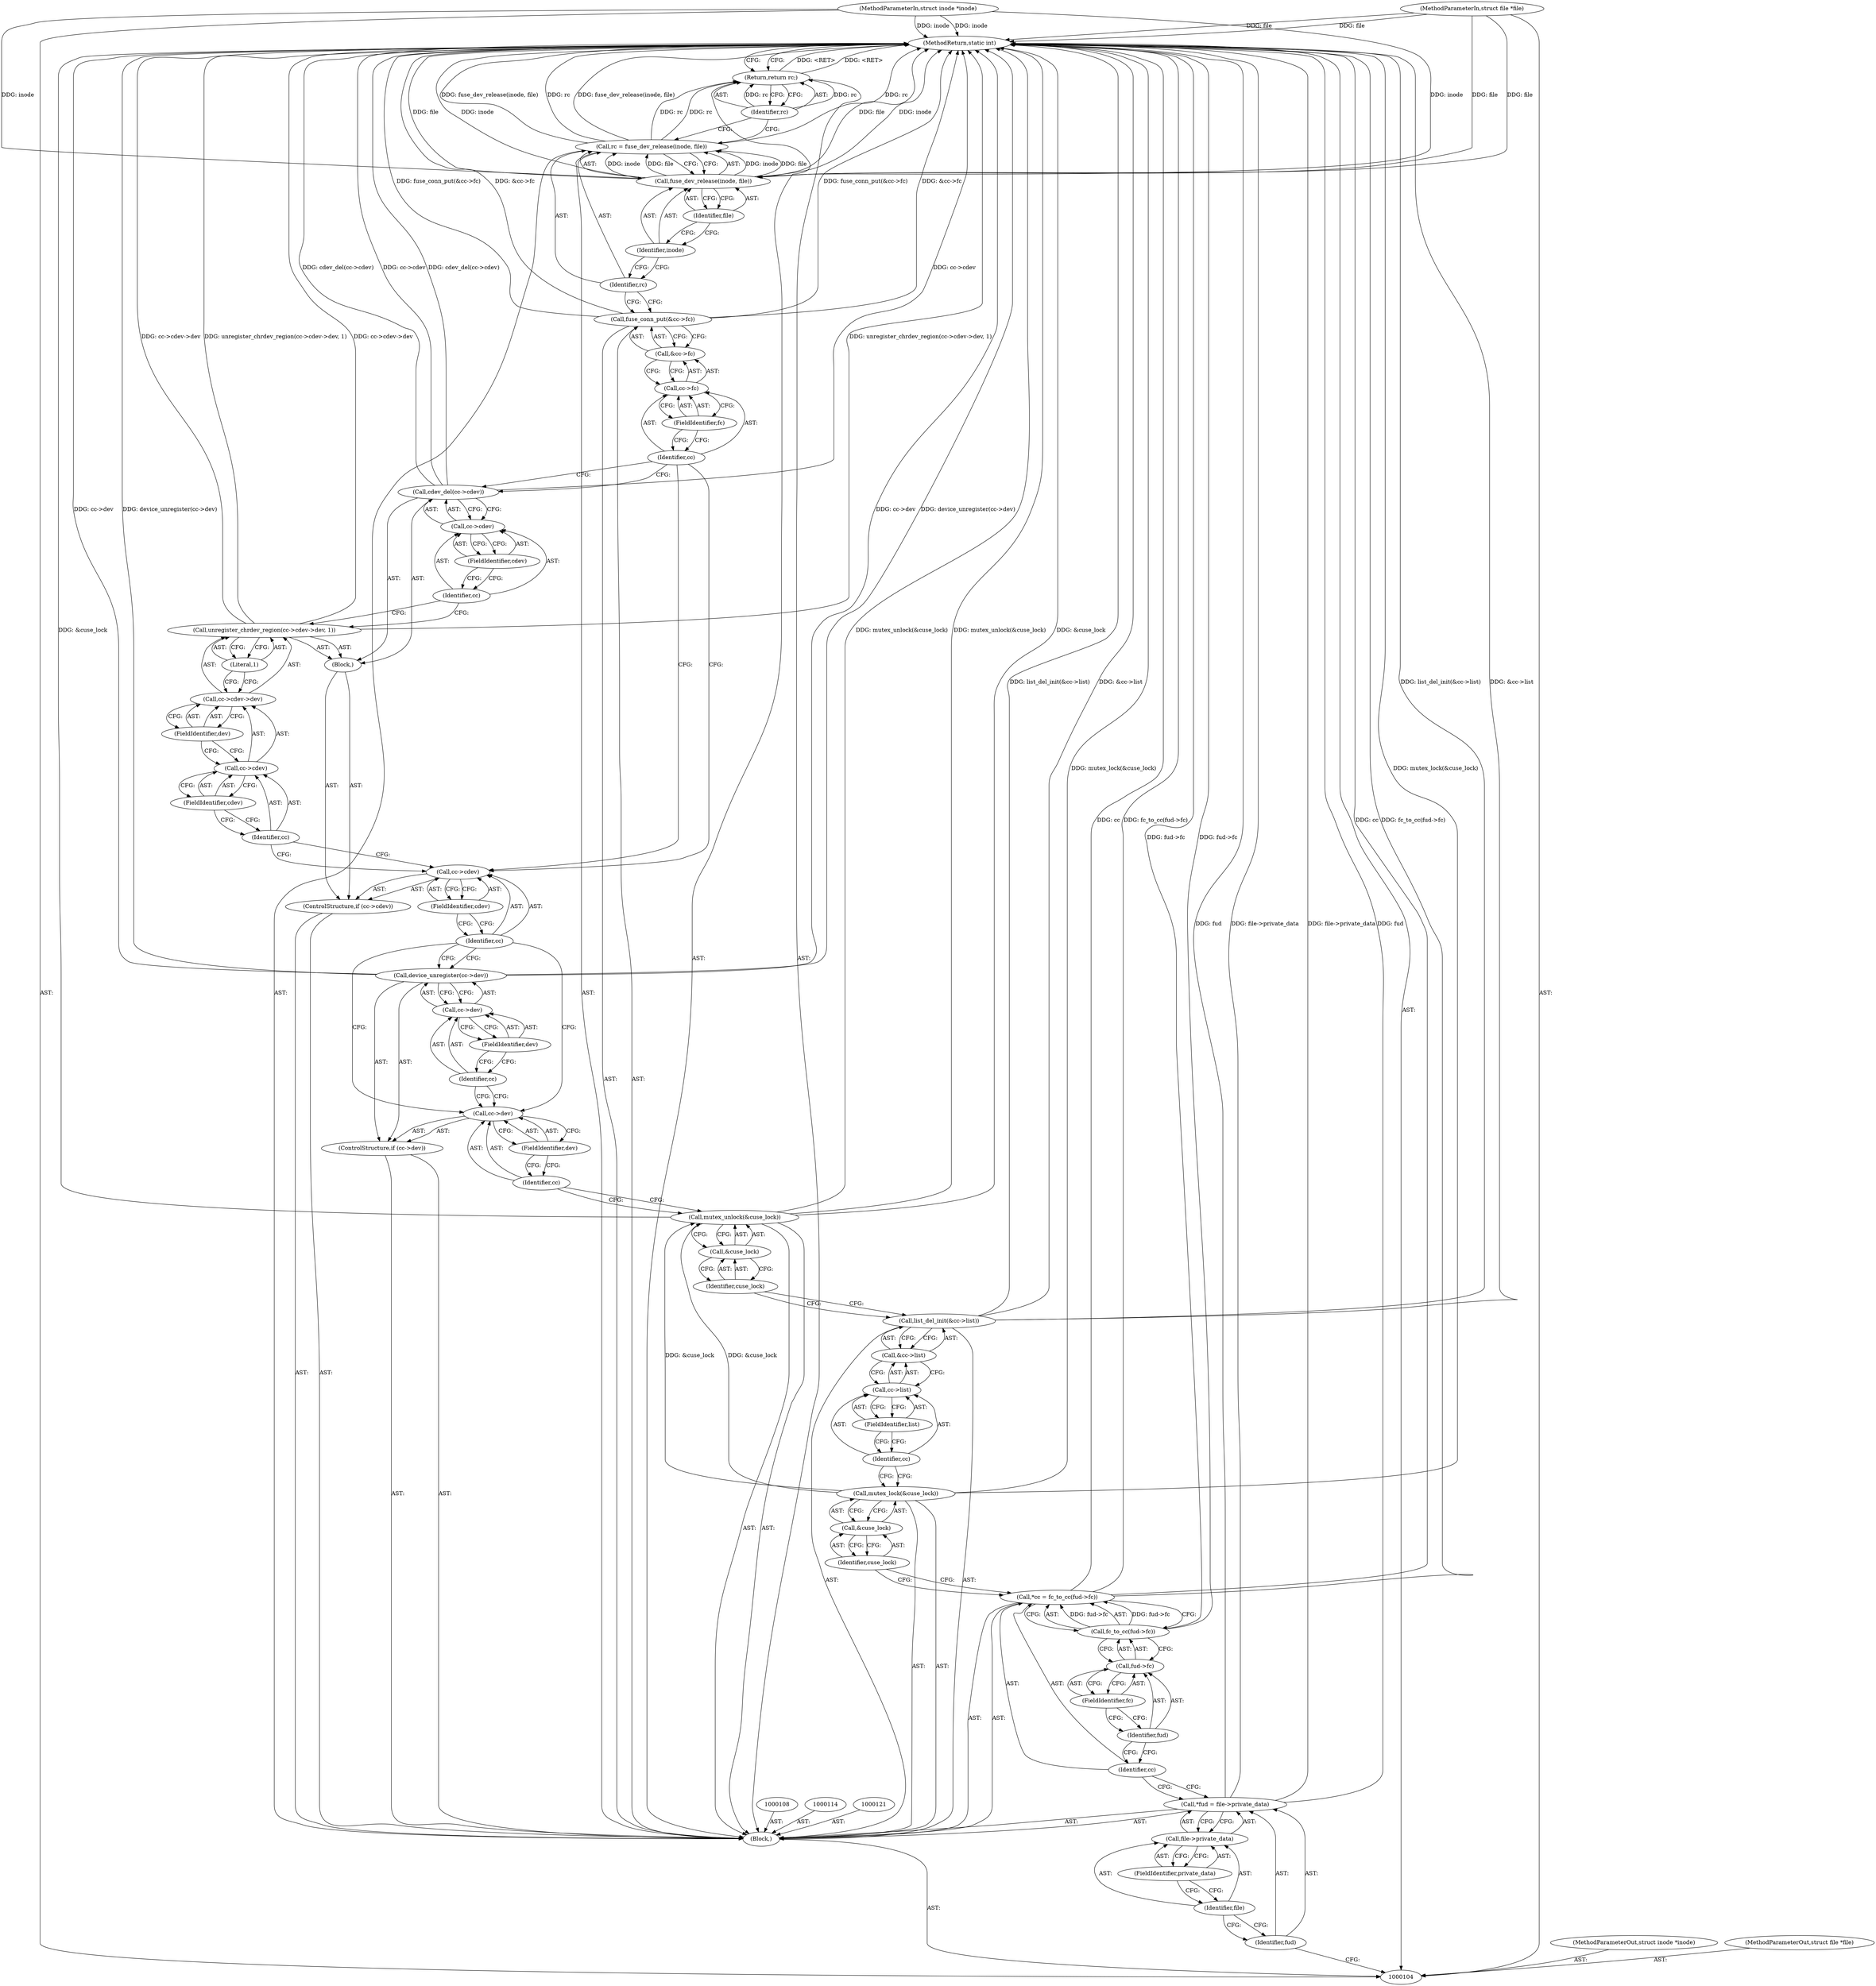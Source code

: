 digraph "0_linux_2c5816b4beccc8ba709144539f6fdd764f8fa49c" {
"1000169" [label="(MethodReturn,static int)"];
"1000105" [label="(MethodParameterIn,struct inode *inode)"];
"1000231" [label="(MethodParameterOut,struct inode *inode)"];
"1000106" [label="(MethodParameterIn,struct file *file)"];
"1000232" [label="(MethodParameterOut,struct file *file)"];
"1000130" [label="(Call,mutex_unlock(&cuse_lock))"];
"1000131" [label="(Call,&cuse_lock)"];
"1000132" [label="(Identifier,cuse_lock)"];
"1000133" [label="(ControlStructure,if (cc->dev))"];
"1000134" [label="(Call,cc->dev)"];
"1000135" [label="(Identifier,cc)"];
"1000136" [label="(FieldIdentifier,dev)"];
"1000137" [label="(Call,device_unregister(cc->dev))"];
"1000138" [label="(Call,cc->dev)"];
"1000139" [label="(Identifier,cc)"];
"1000140" [label="(FieldIdentifier,dev)"];
"1000141" [label="(ControlStructure,if (cc->cdev))"];
"1000145" [label="(Block,)"];
"1000142" [label="(Call,cc->cdev)"];
"1000143" [label="(Identifier,cc)"];
"1000144" [label="(FieldIdentifier,cdev)"];
"1000147" [label="(Call,cc->cdev->dev)"];
"1000148" [label="(Call,cc->cdev)"];
"1000149" [label="(Identifier,cc)"];
"1000146" [label="(Call,unregister_chrdev_region(cc->cdev->dev, 1))"];
"1000150" [label="(FieldIdentifier,cdev)"];
"1000151" [label="(FieldIdentifier,dev)"];
"1000152" [label="(Literal,1)"];
"1000154" [label="(Call,cc->cdev)"];
"1000155" [label="(Identifier,cc)"];
"1000156" [label="(FieldIdentifier,cdev)"];
"1000153" [label="(Call,cdev_del(cc->cdev))"];
"1000107" [label="(Block,)"];
"1000157" [label="(Call,fuse_conn_put(&cc->fc))"];
"1000158" [label="(Call,&cc->fc)"];
"1000159" [label="(Call,cc->fc)"];
"1000160" [label="(Identifier,cc)"];
"1000161" [label="(FieldIdentifier,fc)"];
"1000162" [label="(Call,rc = fuse_dev_release(inode, file))"];
"1000163" [label="(Identifier,rc)"];
"1000165" [label="(Identifier,inode)"];
"1000166" [label="(Identifier,file)"];
"1000164" [label="(Call,fuse_dev_release(inode, file))"];
"1000167" [label="(Return,return rc;)"];
"1000168" [label="(Identifier,rc)"];
"1000109" [label="(Call,*fud = file->private_data)"];
"1000110" [label="(Identifier,fud)"];
"1000111" [label="(Call,file->private_data)"];
"1000112" [label="(Identifier,file)"];
"1000113" [label="(FieldIdentifier,private_data)"];
"1000115" [label="(Call,*cc = fc_to_cc(fud->fc))"];
"1000116" [label="(Identifier,cc)"];
"1000117" [label="(Call,fc_to_cc(fud->fc))"];
"1000118" [label="(Call,fud->fc)"];
"1000119" [label="(Identifier,fud)"];
"1000120" [label="(FieldIdentifier,fc)"];
"1000122" [label="(Call,mutex_lock(&cuse_lock))"];
"1000123" [label="(Call,&cuse_lock)"];
"1000124" [label="(Identifier,cuse_lock)"];
"1000125" [label="(Call,list_del_init(&cc->list))"];
"1000126" [label="(Call,&cc->list)"];
"1000127" [label="(Call,cc->list)"];
"1000128" [label="(Identifier,cc)"];
"1000129" [label="(FieldIdentifier,list)"];
"1000169" -> "1000104"  [label="AST: "];
"1000169" -> "1000167"  [label="CFG: "];
"1000115" -> "1000169"  [label="DDG: fc_to_cc(fud->fc)"];
"1000115" -> "1000169"  [label="DDG: cc"];
"1000125" -> "1000169"  [label="DDG: list_del_init(&cc->list)"];
"1000125" -> "1000169"  [label="DDG: &cc->list"];
"1000157" -> "1000169"  [label="DDG: fuse_conn_put(&cc->fc)"];
"1000157" -> "1000169"  [label="DDG: &cc->fc"];
"1000105" -> "1000169"  [label="DDG: inode"];
"1000164" -> "1000169"  [label="DDG: file"];
"1000164" -> "1000169"  [label="DDG: inode"];
"1000153" -> "1000169"  [label="DDG: cdev_del(cc->cdev)"];
"1000153" -> "1000169"  [label="DDG: cc->cdev"];
"1000117" -> "1000169"  [label="DDG: fud->fc"];
"1000109" -> "1000169"  [label="DDG: fud"];
"1000109" -> "1000169"  [label="DDG: file->private_data"];
"1000122" -> "1000169"  [label="DDG: mutex_lock(&cuse_lock)"];
"1000137" -> "1000169"  [label="DDG: cc->dev"];
"1000137" -> "1000169"  [label="DDG: device_unregister(cc->dev)"];
"1000130" -> "1000169"  [label="DDG: mutex_unlock(&cuse_lock)"];
"1000130" -> "1000169"  [label="DDG: &cuse_lock"];
"1000162" -> "1000169"  [label="DDG: fuse_dev_release(inode, file)"];
"1000162" -> "1000169"  [label="DDG: rc"];
"1000146" -> "1000169"  [label="DDG: unregister_chrdev_region(cc->cdev->dev, 1)"];
"1000146" -> "1000169"  [label="DDG: cc->cdev->dev"];
"1000106" -> "1000169"  [label="DDG: file"];
"1000167" -> "1000169"  [label="DDG: <RET>"];
"1000105" -> "1000104"  [label="AST: "];
"1000105" -> "1000169"  [label="DDG: inode"];
"1000105" -> "1000164"  [label="DDG: inode"];
"1000231" -> "1000104"  [label="AST: "];
"1000106" -> "1000104"  [label="AST: "];
"1000106" -> "1000169"  [label="DDG: file"];
"1000106" -> "1000164"  [label="DDG: file"];
"1000232" -> "1000104"  [label="AST: "];
"1000130" -> "1000107"  [label="AST: "];
"1000130" -> "1000131"  [label="CFG: "];
"1000131" -> "1000130"  [label="AST: "];
"1000135" -> "1000130"  [label="CFG: "];
"1000130" -> "1000169"  [label="DDG: mutex_unlock(&cuse_lock)"];
"1000130" -> "1000169"  [label="DDG: &cuse_lock"];
"1000122" -> "1000130"  [label="DDG: &cuse_lock"];
"1000131" -> "1000130"  [label="AST: "];
"1000131" -> "1000132"  [label="CFG: "];
"1000132" -> "1000131"  [label="AST: "];
"1000130" -> "1000131"  [label="CFG: "];
"1000132" -> "1000131"  [label="AST: "];
"1000132" -> "1000125"  [label="CFG: "];
"1000131" -> "1000132"  [label="CFG: "];
"1000133" -> "1000107"  [label="AST: "];
"1000134" -> "1000133"  [label="AST: "];
"1000137" -> "1000133"  [label="AST: "];
"1000134" -> "1000133"  [label="AST: "];
"1000134" -> "1000136"  [label="CFG: "];
"1000135" -> "1000134"  [label="AST: "];
"1000136" -> "1000134"  [label="AST: "];
"1000139" -> "1000134"  [label="CFG: "];
"1000143" -> "1000134"  [label="CFG: "];
"1000135" -> "1000134"  [label="AST: "];
"1000135" -> "1000130"  [label="CFG: "];
"1000136" -> "1000135"  [label="CFG: "];
"1000136" -> "1000134"  [label="AST: "];
"1000136" -> "1000135"  [label="CFG: "];
"1000134" -> "1000136"  [label="CFG: "];
"1000137" -> "1000133"  [label="AST: "];
"1000137" -> "1000138"  [label="CFG: "];
"1000138" -> "1000137"  [label="AST: "];
"1000143" -> "1000137"  [label="CFG: "];
"1000137" -> "1000169"  [label="DDG: cc->dev"];
"1000137" -> "1000169"  [label="DDG: device_unregister(cc->dev)"];
"1000138" -> "1000137"  [label="AST: "];
"1000138" -> "1000140"  [label="CFG: "];
"1000139" -> "1000138"  [label="AST: "];
"1000140" -> "1000138"  [label="AST: "];
"1000137" -> "1000138"  [label="CFG: "];
"1000139" -> "1000138"  [label="AST: "];
"1000139" -> "1000134"  [label="CFG: "];
"1000140" -> "1000139"  [label="CFG: "];
"1000140" -> "1000138"  [label="AST: "];
"1000140" -> "1000139"  [label="CFG: "];
"1000138" -> "1000140"  [label="CFG: "];
"1000141" -> "1000107"  [label="AST: "];
"1000142" -> "1000141"  [label="AST: "];
"1000145" -> "1000141"  [label="AST: "];
"1000145" -> "1000141"  [label="AST: "];
"1000146" -> "1000145"  [label="AST: "];
"1000153" -> "1000145"  [label="AST: "];
"1000142" -> "1000141"  [label="AST: "];
"1000142" -> "1000144"  [label="CFG: "];
"1000143" -> "1000142"  [label="AST: "];
"1000144" -> "1000142"  [label="AST: "];
"1000149" -> "1000142"  [label="CFG: "];
"1000160" -> "1000142"  [label="CFG: "];
"1000143" -> "1000142"  [label="AST: "];
"1000143" -> "1000137"  [label="CFG: "];
"1000143" -> "1000134"  [label="CFG: "];
"1000144" -> "1000143"  [label="CFG: "];
"1000144" -> "1000142"  [label="AST: "];
"1000144" -> "1000143"  [label="CFG: "];
"1000142" -> "1000144"  [label="CFG: "];
"1000147" -> "1000146"  [label="AST: "];
"1000147" -> "1000151"  [label="CFG: "];
"1000148" -> "1000147"  [label="AST: "];
"1000151" -> "1000147"  [label="AST: "];
"1000152" -> "1000147"  [label="CFG: "];
"1000148" -> "1000147"  [label="AST: "];
"1000148" -> "1000150"  [label="CFG: "];
"1000149" -> "1000148"  [label="AST: "];
"1000150" -> "1000148"  [label="AST: "];
"1000151" -> "1000148"  [label="CFG: "];
"1000149" -> "1000148"  [label="AST: "];
"1000149" -> "1000142"  [label="CFG: "];
"1000150" -> "1000149"  [label="CFG: "];
"1000146" -> "1000145"  [label="AST: "];
"1000146" -> "1000152"  [label="CFG: "];
"1000147" -> "1000146"  [label="AST: "];
"1000152" -> "1000146"  [label="AST: "];
"1000155" -> "1000146"  [label="CFG: "];
"1000146" -> "1000169"  [label="DDG: unregister_chrdev_region(cc->cdev->dev, 1)"];
"1000146" -> "1000169"  [label="DDG: cc->cdev->dev"];
"1000150" -> "1000148"  [label="AST: "];
"1000150" -> "1000149"  [label="CFG: "];
"1000148" -> "1000150"  [label="CFG: "];
"1000151" -> "1000147"  [label="AST: "];
"1000151" -> "1000148"  [label="CFG: "];
"1000147" -> "1000151"  [label="CFG: "];
"1000152" -> "1000146"  [label="AST: "];
"1000152" -> "1000147"  [label="CFG: "];
"1000146" -> "1000152"  [label="CFG: "];
"1000154" -> "1000153"  [label="AST: "];
"1000154" -> "1000156"  [label="CFG: "];
"1000155" -> "1000154"  [label="AST: "];
"1000156" -> "1000154"  [label="AST: "];
"1000153" -> "1000154"  [label="CFG: "];
"1000155" -> "1000154"  [label="AST: "];
"1000155" -> "1000146"  [label="CFG: "];
"1000156" -> "1000155"  [label="CFG: "];
"1000156" -> "1000154"  [label="AST: "];
"1000156" -> "1000155"  [label="CFG: "];
"1000154" -> "1000156"  [label="CFG: "];
"1000153" -> "1000145"  [label="AST: "];
"1000153" -> "1000154"  [label="CFG: "];
"1000154" -> "1000153"  [label="AST: "];
"1000160" -> "1000153"  [label="CFG: "];
"1000153" -> "1000169"  [label="DDG: cdev_del(cc->cdev)"];
"1000153" -> "1000169"  [label="DDG: cc->cdev"];
"1000107" -> "1000104"  [label="AST: "];
"1000108" -> "1000107"  [label="AST: "];
"1000109" -> "1000107"  [label="AST: "];
"1000114" -> "1000107"  [label="AST: "];
"1000115" -> "1000107"  [label="AST: "];
"1000121" -> "1000107"  [label="AST: "];
"1000122" -> "1000107"  [label="AST: "];
"1000125" -> "1000107"  [label="AST: "];
"1000130" -> "1000107"  [label="AST: "];
"1000133" -> "1000107"  [label="AST: "];
"1000141" -> "1000107"  [label="AST: "];
"1000157" -> "1000107"  [label="AST: "];
"1000162" -> "1000107"  [label="AST: "];
"1000167" -> "1000107"  [label="AST: "];
"1000157" -> "1000107"  [label="AST: "];
"1000157" -> "1000158"  [label="CFG: "];
"1000158" -> "1000157"  [label="AST: "];
"1000163" -> "1000157"  [label="CFG: "];
"1000157" -> "1000169"  [label="DDG: fuse_conn_put(&cc->fc)"];
"1000157" -> "1000169"  [label="DDG: &cc->fc"];
"1000158" -> "1000157"  [label="AST: "];
"1000158" -> "1000159"  [label="CFG: "];
"1000159" -> "1000158"  [label="AST: "];
"1000157" -> "1000158"  [label="CFG: "];
"1000159" -> "1000158"  [label="AST: "];
"1000159" -> "1000161"  [label="CFG: "];
"1000160" -> "1000159"  [label="AST: "];
"1000161" -> "1000159"  [label="AST: "];
"1000158" -> "1000159"  [label="CFG: "];
"1000160" -> "1000159"  [label="AST: "];
"1000160" -> "1000153"  [label="CFG: "];
"1000160" -> "1000142"  [label="CFG: "];
"1000161" -> "1000160"  [label="CFG: "];
"1000161" -> "1000159"  [label="AST: "];
"1000161" -> "1000160"  [label="CFG: "];
"1000159" -> "1000161"  [label="CFG: "];
"1000162" -> "1000107"  [label="AST: "];
"1000162" -> "1000164"  [label="CFG: "];
"1000163" -> "1000162"  [label="AST: "];
"1000164" -> "1000162"  [label="AST: "];
"1000168" -> "1000162"  [label="CFG: "];
"1000162" -> "1000169"  [label="DDG: fuse_dev_release(inode, file)"];
"1000162" -> "1000169"  [label="DDG: rc"];
"1000164" -> "1000162"  [label="DDG: inode"];
"1000164" -> "1000162"  [label="DDG: file"];
"1000162" -> "1000167"  [label="DDG: rc"];
"1000163" -> "1000162"  [label="AST: "];
"1000163" -> "1000157"  [label="CFG: "];
"1000165" -> "1000163"  [label="CFG: "];
"1000165" -> "1000164"  [label="AST: "];
"1000165" -> "1000163"  [label="CFG: "];
"1000166" -> "1000165"  [label="CFG: "];
"1000166" -> "1000164"  [label="AST: "];
"1000166" -> "1000165"  [label="CFG: "];
"1000164" -> "1000166"  [label="CFG: "];
"1000164" -> "1000162"  [label="AST: "];
"1000164" -> "1000166"  [label="CFG: "];
"1000165" -> "1000164"  [label="AST: "];
"1000166" -> "1000164"  [label="AST: "];
"1000162" -> "1000164"  [label="CFG: "];
"1000164" -> "1000169"  [label="DDG: file"];
"1000164" -> "1000169"  [label="DDG: inode"];
"1000164" -> "1000162"  [label="DDG: inode"];
"1000164" -> "1000162"  [label="DDG: file"];
"1000105" -> "1000164"  [label="DDG: inode"];
"1000106" -> "1000164"  [label="DDG: file"];
"1000167" -> "1000107"  [label="AST: "];
"1000167" -> "1000168"  [label="CFG: "];
"1000168" -> "1000167"  [label="AST: "];
"1000169" -> "1000167"  [label="CFG: "];
"1000167" -> "1000169"  [label="DDG: <RET>"];
"1000168" -> "1000167"  [label="DDG: rc"];
"1000162" -> "1000167"  [label="DDG: rc"];
"1000168" -> "1000167"  [label="AST: "];
"1000168" -> "1000162"  [label="CFG: "];
"1000167" -> "1000168"  [label="CFG: "];
"1000168" -> "1000167"  [label="DDG: rc"];
"1000109" -> "1000107"  [label="AST: "];
"1000109" -> "1000111"  [label="CFG: "];
"1000110" -> "1000109"  [label="AST: "];
"1000111" -> "1000109"  [label="AST: "];
"1000116" -> "1000109"  [label="CFG: "];
"1000109" -> "1000169"  [label="DDG: fud"];
"1000109" -> "1000169"  [label="DDG: file->private_data"];
"1000110" -> "1000109"  [label="AST: "];
"1000110" -> "1000104"  [label="CFG: "];
"1000112" -> "1000110"  [label="CFG: "];
"1000111" -> "1000109"  [label="AST: "];
"1000111" -> "1000113"  [label="CFG: "];
"1000112" -> "1000111"  [label="AST: "];
"1000113" -> "1000111"  [label="AST: "];
"1000109" -> "1000111"  [label="CFG: "];
"1000112" -> "1000111"  [label="AST: "];
"1000112" -> "1000110"  [label="CFG: "];
"1000113" -> "1000112"  [label="CFG: "];
"1000113" -> "1000111"  [label="AST: "];
"1000113" -> "1000112"  [label="CFG: "];
"1000111" -> "1000113"  [label="CFG: "];
"1000115" -> "1000107"  [label="AST: "];
"1000115" -> "1000117"  [label="CFG: "];
"1000116" -> "1000115"  [label="AST: "];
"1000117" -> "1000115"  [label="AST: "];
"1000124" -> "1000115"  [label="CFG: "];
"1000115" -> "1000169"  [label="DDG: fc_to_cc(fud->fc)"];
"1000115" -> "1000169"  [label="DDG: cc"];
"1000117" -> "1000115"  [label="DDG: fud->fc"];
"1000116" -> "1000115"  [label="AST: "];
"1000116" -> "1000109"  [label="CFG: "];
"1000119" -> "1000116"  [label="CFG: "];
"1000117" -> "1000115"  [label="AST: "];
"1000117" -> "1000118"  [label="CFG: "];
"1000118" -> "1000117"  [label="AST: "];
"1000115" -> "1000117"  [label="CFG: "];
"1000117" -> "1000169"  [label="DDG: fud->fc"];
"1000117" -> "1000115"  [label="DDG: fud->fc"];
"1000118" -> "1000117"  [label="AST: "];
"1000118" -> "1000120"  [label="CFG: "];
"1000119" -> "1000118"  [label="AST: "];
"1000120" -> "1000118"  [label="AST: "];
"1000117" -> "1000118"  [label="CFG: "];
"1000119" -> "1000118"  [label="AST: "];
"1000119" -> "1000116"  [label="CFG: "];
"1000120" -> "1000119"  [label="CFG: "];
"1000120" -> "1000118"  [label="AST: "];
"1000120" -> "1000119"  [label="CFG: "];
"1000118" -> "1000120"  [label="CFG: "];
"1000122" -> "1000107"  [label="AST: "];
"1000122" -> "1000123"  [label="CFG: "];
"1000123" -> "1000122"  [label="AST: "];
"1000128" -> "1000122"  [label="CFG: "];
"1000122" -> "1000169"  [label="DDG: mutex_lock(&cuse_lock)"];
"1000122" -> "1000130"  [label="DDG: &cuse_lock"];
"1000123" -> "1000122"  [label="AST: "];
"1000123" -> "1000124"  [label="CFG: "];
"1000124" -> "1000123"  [label="AST: "];
"1000122" -> "1000123"  [label="CFG: "];
"1000124" -> "1000123"  [label="AST: "];
"1000124" -> "1000115"  [label="CFG: "];
"1000123" -> "1000124"  [label="CFG: "];
"1000125" -> "1000107"  [label="AST: "];
"1000125" -> "1000126"  [label="CFG: "];
"1000126" -> "1000125"  [label="AST: "];
"1000132" -> "1000125"  [label="CFG: "];
"1000125" -> "1000169"  [label="DDG: list_del_init(&cc->list)"];
"1000125" -> "1000169"  [label="DDG: &cc->list"];
"1000126" -> "1000125"  [label="AST: "];
"1000126" -> "1000127"  [label="CFG: "];
"1000127" -> "1000126"  [label="AST: "];
"1000125" -> "1000126"  [label="CFG: "];
"1000127" -> "1000126"  [label="AST: "];
"1000127" -> "1000129"  [label="CFG: "];
"1000128" -> "1000127"  [label="AST: "];
"1000129" -> "1000127"  [label="AST: "];
"1000126" -> "1000127"  [label="CFG: "];
"1000128" -> "1000127"  [label="AST: "];
"1000128" -> "1000122"  [label="CFG: "];
"1000129" -> "1000128"  [label="CFG: "];
"1000129" -> "1000127"  [label="AST: "];
"1000129" -> "1000128"  [label="CFG: "];
"1000127" -> "1000129"  [label="CFG: "];
}
